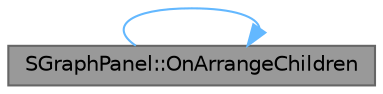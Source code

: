digraph "SGraphPanel::OnArrangeChildren"
{
 // INTERACTIVE_SVG=YES
 // LATEX_PDF_SIZE
  bgcolor="transparent";
  edge [fontname=Helvetica,fontsize=10,labelfontname=Helvetica,labelfontsize=10];
  node [fontname=Helvetica,fontsize=10,shape=box,height=0.2,width=0.4];
  rankdir="LR";
  Node1 [id="Node000001",label="SGraphPanel::OnArrangeChildren",height=0.2,width=0.4,color="gray40", fillcolor="grey60", style="filled", fontcolor="black",tooltip="Panels arrange their children in a space described by the AllottedGeometry parameter."];
  Node1 -> Node1 [id="edge1_Node000001_Node000001",color="steelblue1",style="solid",tooltip=" "];
}

